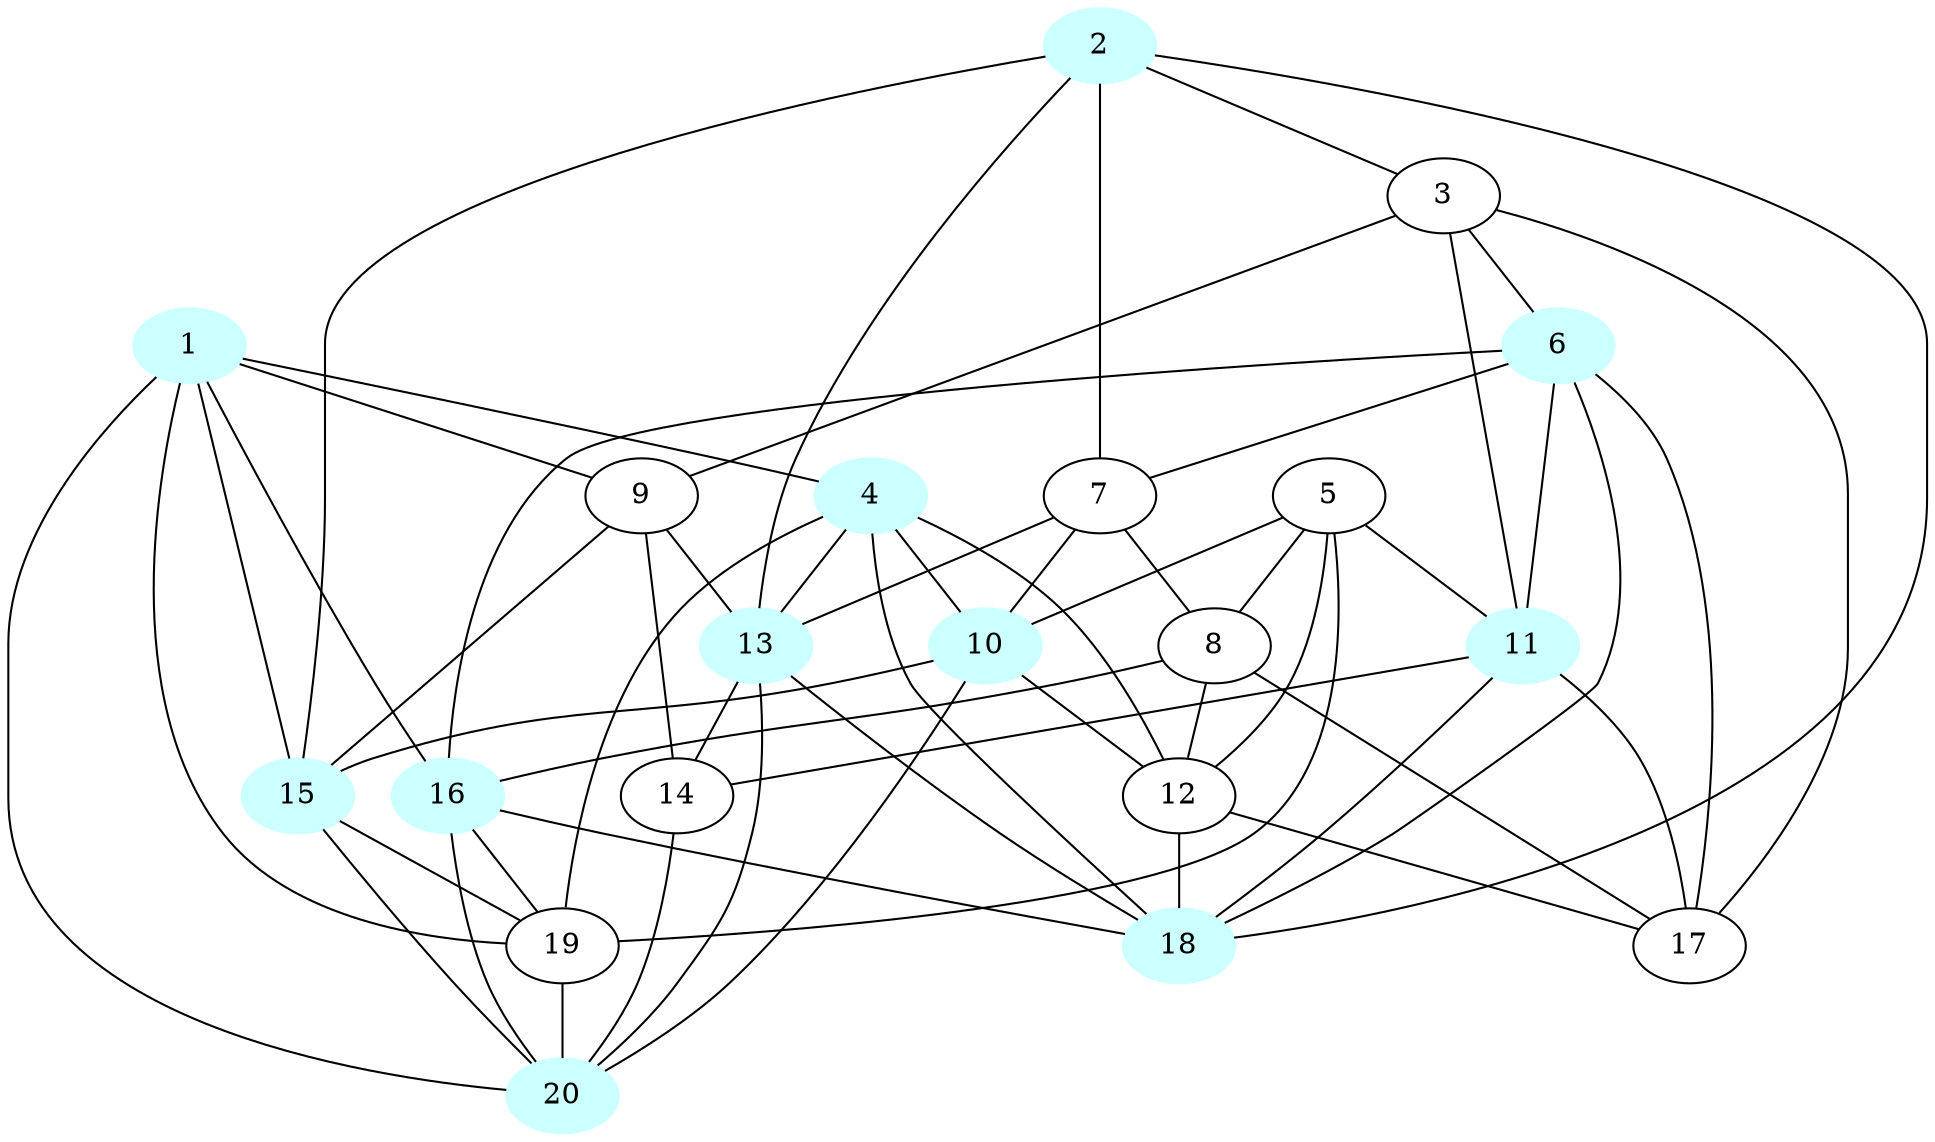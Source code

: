 graph G {
    1 [style=filled, color="#CCFFFF"];
    2 [style=filled, color="#CCFFFF"];
    4 [style=filled, color="#CCFFFF"];
    6 [style=filled, color="#CCFFFF"];
    10 [style=filled, color="#CCFFFF"];
    11 [style=filled, color="#CCFFFF"];
    13 [style=filled, color="#CCFFFF"];
    15 [style=filled, color="#CCFFFF"];
    16 [style=filled, color="#CCFFFF"];
    18 [style=filled, color="#CCFFFF"];
    20 [style=filled, color="#CCFFFF"];
    1 -- 4 [len= 2]
    1 -- 9 [len= 2]
    1 -- 15 [len= 2]
    1 -- 16 [len= 2]
    1 -- 19 [len= 2]
    1 -- 20 [len= 2]
    2 -- 3 [len= 2]
    2 -- 7 [len= 2]
    2 -- 13 [len= 2]
    2 -- 15 [len= 2]
    2 -- 18 [len= 2]
    3 -- 6 [len= 2]
    3 -- 9 [len= 2]
    3 -- 11 [len= 2]
    3 -- 17 [len= 2]
    4 -- 10 [len= 2]
    4 -- 12 [len= 2]
    4 -- 13 [len= 2]
    4 -- 18 [len= 2]
    4 -- 19 [len= 2]
    5 -- 8 [len= 2]
    5 -- 10 [len= 2]
    5 -- 11 [len= 2]
    5 -- 12 [len= 2]
    5 -- 19 [len= 2]
    6 -- 7 [len= 2]
    6 -- 11 [len= 2]
    6 -- 16 [len= 2]
    6 -- 17 [len= 2]
    6 -- 18 [len= 2]
    7 -- 8 [len= 2]
    7 -- 10 [len= 2]
    7 -- 13 [len= 2]
    8 -- 12 [len= 2]
    8 -- 16 [len= 2]
    8 -- 17 [len= 2]
    9 -- 13 [len= 2]
    9 -- 14 [len= 2]
    9 -- 15 [len= 2]
    10 -- 12 [len= 2]
    10 -- 15 [len= 2]
    10 -- 20 [len= 2]
    11 -- 14 [len= 2]
    11 -- 17 [len= 2]
    11 -- 18 [len= 2]
    12 -- 17 [len= 2]
    12 -- 18 [len= 2]
    13 -- 14 [len= 2]
    13 -- 18 [len= 2]
    13 -- 20 [len= 2]
    14 -- 20 [len= 2]
    15 -- 19 [len= 2]
    15 -- 20 [len= 2]
    16 -- 18 [len= 2]
    16 -- 19 [len= 2]
    16 -- 20 [len= 2]
    19 -- 20 [len= 2]
}
